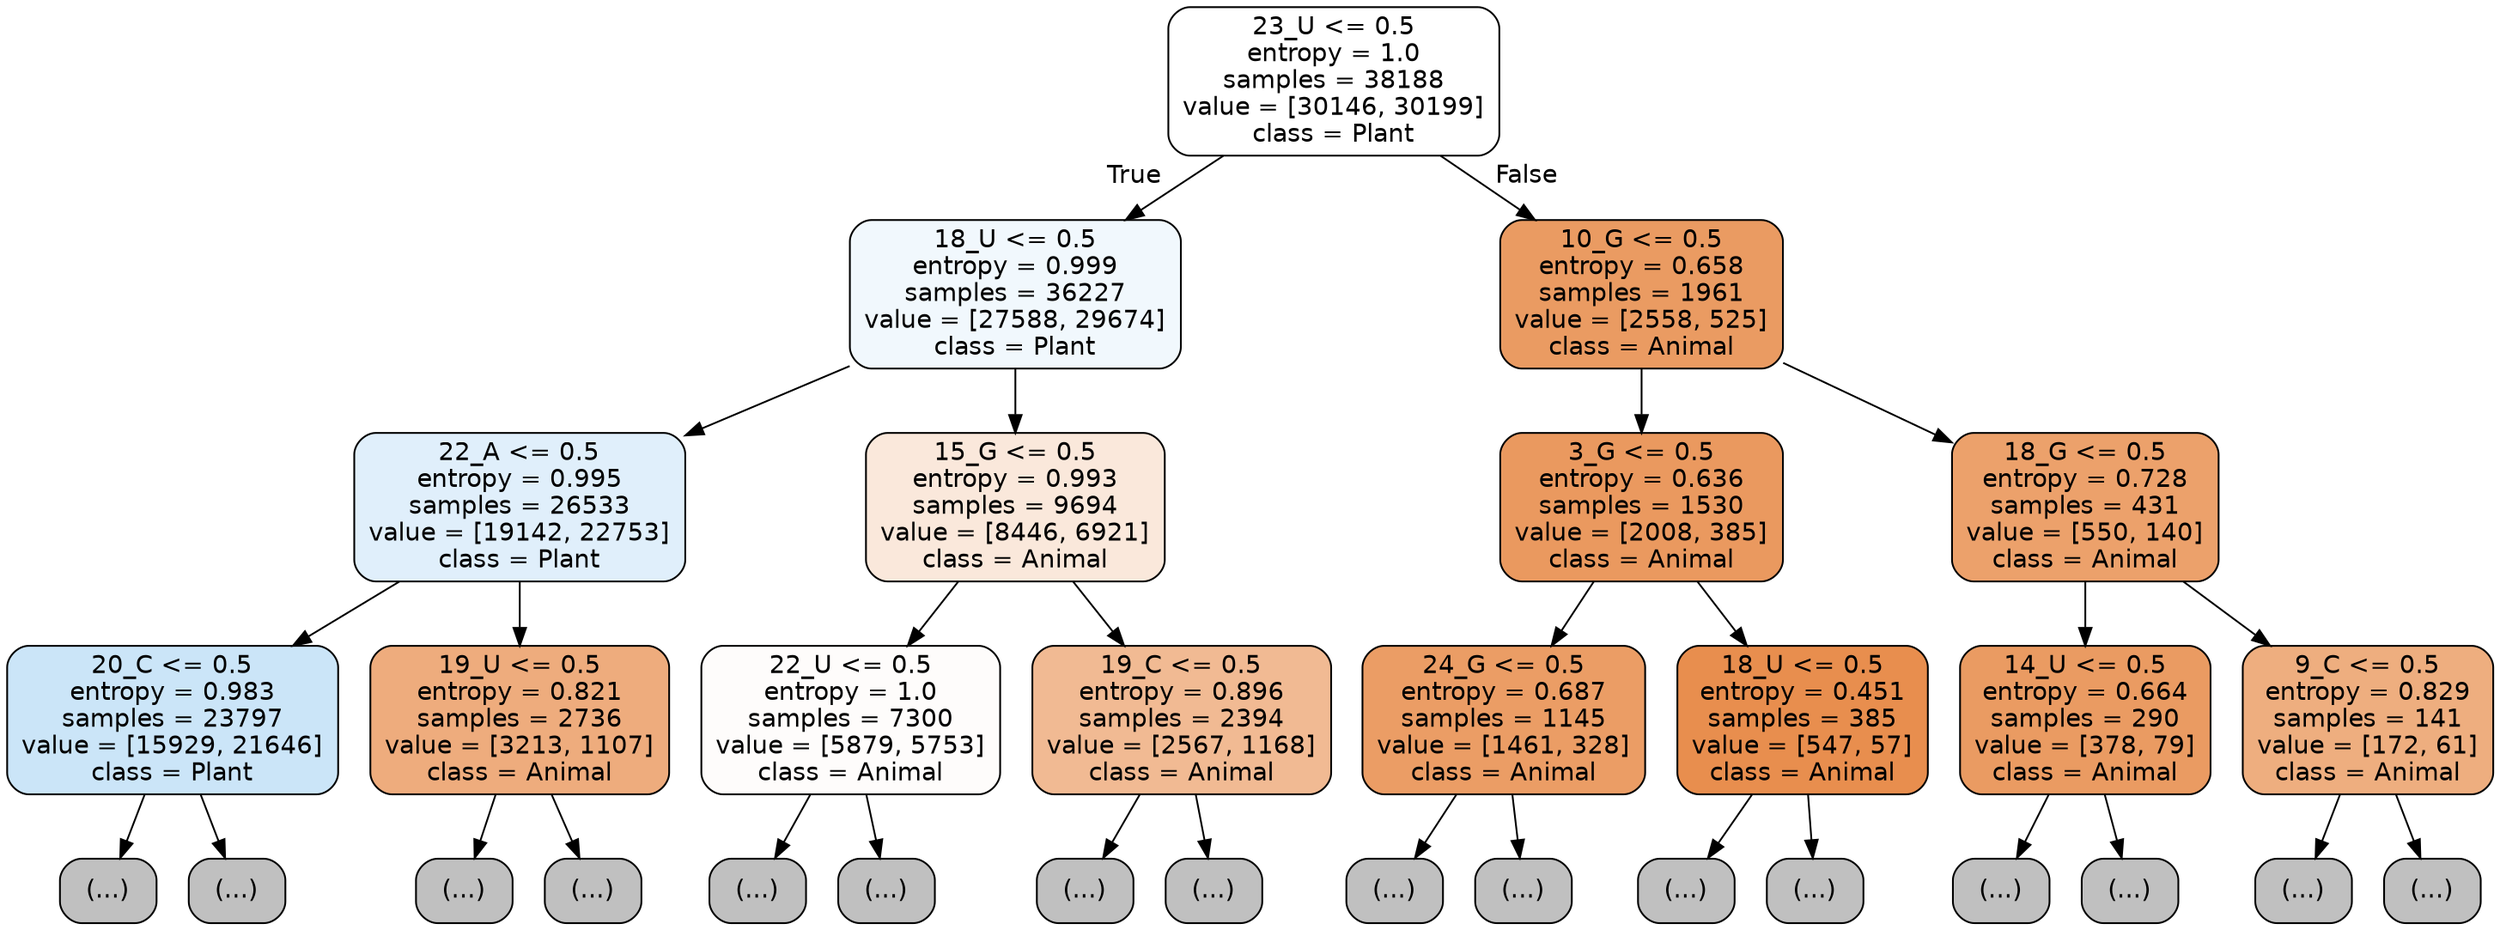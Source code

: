 digraph Tree {
node [shape=box, style="filled, rounded", color="black", fontname="helvetica"] ;
edge [fontname="helvetica"] ;
0 [label="23_U <= 0.5\nentropy = 1.0\nsamples = 38188\nvalue = [30146, 30199]\nclass = Plant", fillcolor="#ffffff"] ;
1 [label="18_U <= 0.5\nentropy = 0.999\nsamples = 36227\nvalue = [27588, 29674]\nclass = Plant", fillcolor="#f1f8fd"] ;
0 -> 1 [labeldistance=2.5, labelangle=45, headlabel="True"] ;
2 [label="22_A <= 0.5\nentropy = 0.995\nsamples = 26533\nvalue = [19142, 22753]\nclass = Plant", fillcolor="#e0effb"] ;
1 -> 2 ;
3 [label="20_C <= 0.5\nentropy = 0.983\nsamples = 23797\nvalue = [15929, 21646]\nclass = Plant", fillcolor="#cbe5f8"] ;
2 -> 3 ;
4 [label="(...)", fillcolor="#C0C0C0"] ;
3 -> 4 ;
8287 [label="(...)", fillcolor="#C0C0C0"] ;
3 -> 8287 ;
10716 [label="19_U <= 0.5\nentropy = 0.821\nsamples = 2736\nvalue = [3213, 1107]\nclass = Animal", fillcolor="#eeac7d"] ;
2 -> 10716 ;
10717 [label="(...)", fillcolor="#C0C0C0"] ;
10716 -> 10717 ;
11696 [label="(...)", fillcolor="#C0C0C0"] ;
10716 -> 11696 ;
12019 [label="15_G <= 0.5\nentropy = 0.993\nsamples = 9694\nvalue = [8446, 6921]\nclass = Animal", fillcolor="#fae8db"] ;
1 -> 12019 ;
12020 [label="22_U <= 0.5\nentropy = 1.0\nsamples = 7300\nvalue = [5879, 5753]\nclass = Animal", fillcolor="#fefcfb"] ;
12019 -> 12020 ;
12021 [label="(...)", fillcolor="#C0C0C0"] ;
12020 -> 12021 ;
14744 [label="(...)", fillcolor="#C0C0C0"] ;
12020 -> 14744 ;
15103 [label="19_C <= 0.5\nentropy = 0.896\nsamples = 2394\nvalue = [2567, 1168]\nclass = Animal", fillcolor="#f1ba93"] ;
12019 -> 15103 ;
15104 [label="(...)", fillcolor="#C0C0C0"] ;
15103 -> 15104 ;
16001 [label="(...)", fillcolor="#C0C0C0"] ;
15103 -> 16001 ;
16276 [label="10_G <= 0.5\nentropy = 0.658\nsamples = 1961\nvalue = [2558, 525]\nclass = Animal", fillcolor="#ea9b62"] ;
0 -> 16276 [labeldistance=2.5, labelangle=-45, headlabel="False"] ;
16277 [label="3_G <= 0.5\nentropy = 0.636\nsamples = 1530\nvalue = [2008, 385]\nclass = Animal", fillcolor="#ea995f"] ;
16276 -> 16277 ;
16278 [label="24_G <= 0.5\nentropy = 0.687\nsamples = 1145\nvalue = [1461, 328]\nclass = Animal", fillcolor="#eb9d65"] ;
16277 -> 16278 ;
16279 [label="(...)", fillcolor="#C0C0C0"] ;
16278 -> 16279 ;
16626 [label="(...)", fillcolor="#C0C0C0"] ;
16278 -> 16626 ;
16701 [label="18_U <= 0.5\nentropy = 0.451\nsamples = 385\nvalue = [547, 57]\nclass = Animal", fillcolor="#e88e4e"] ;
16277 -> 16701 ;
16702 [label="(...)", fillcolor="#C0C0C0"] ;
16701 -> 16702 ;
16803 [label="(...)", fillcolor="#C0C0C0"] ;
16701 -> 16803 ;
16824 [label="18_G <= 0.5\nentropy = 0.728\nsamples = 431\nvalue = [550, 140]\nclass = Animal", fillcolor="#eca16b"] ;
16276 -> 16824 ;
16825 [label="14_U <= 0.5\nentropy = 0.664\nsamples = 290\nvalue = [378, 79]\nclass = Animal", fillcolor="#ea9b62"] ;
16824 -> 16825 ;
16826 [label="(...)", fillcolor="#C0C0C0"] ;
16825 -> 16826 ;
16941 [label="(...)", fillcolor="#C0C0C0"] ;
16825 -> 16941 ;
16964 [label="9_C <= 0.5\nentropy = 0.829\nsamples = 141\nvalue = [172, 61]\nclass = Animal", fillcolor="#eeae7f"] ;
16824 -> 16964 ;
16965 [label="(...)", fillcolor="#C0C0C0"] ;
16964 -> 16965 ;
17006 [label="(...)", fillcolor="#C0C0C0"] ;
16964 -> 17006 ;
}